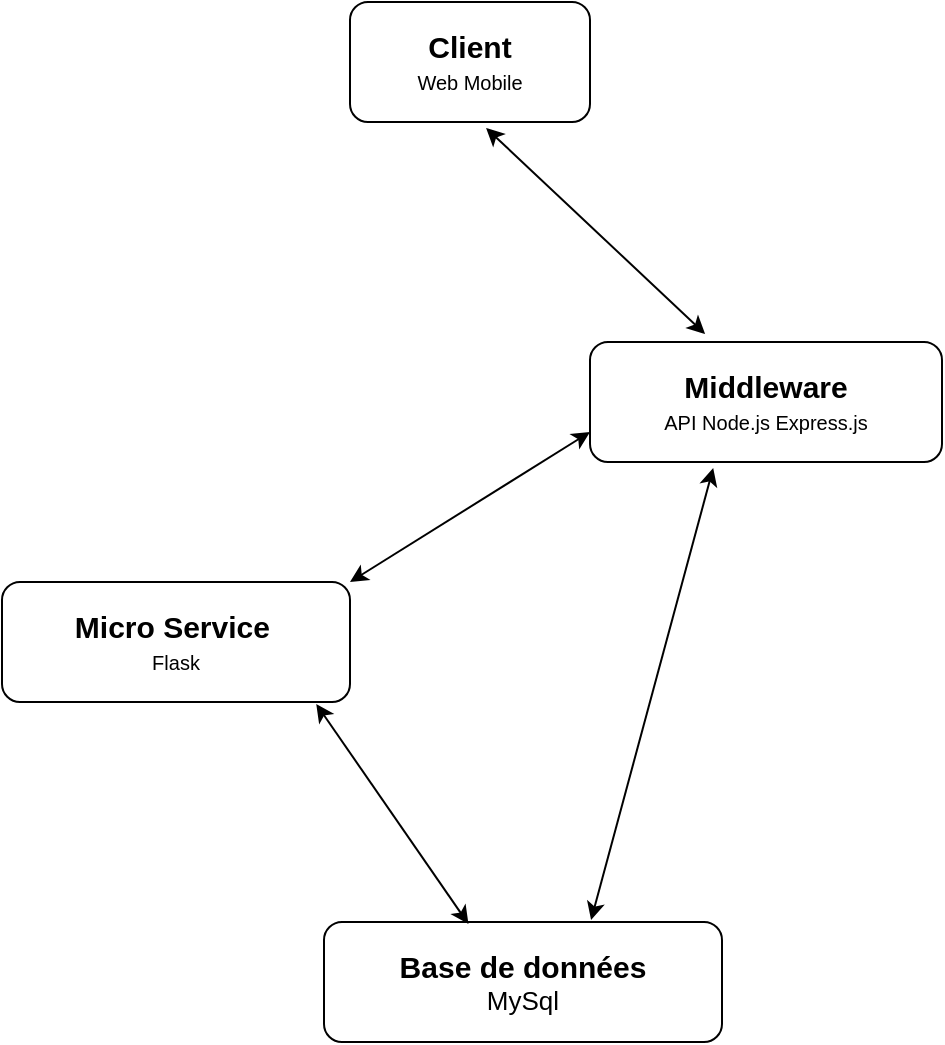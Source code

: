 <mxfile version="28.1.2">
  <diagram name="Page-1" id="Ff5sGYlRXg9JFFb1_6-Y">
    <mxGraphModel dx="1426" dy="840" grid="1" gridSize="10" guides="1" tooltips="1" connect="1" arrows="1" fold="1" page="1" pageScale="1" pageWidth="827" pageHeight="1169" math="0" shadow="0">
      <root>
        <mxCell id="0" />
        <mxCell id="1" parent="0" />
        <mxCell id="xnennw4C9AwpIxYKHwxC-1" value="&lt;font style=&quot;font-size: 15px;&quot;&gt;&lt;b&gt;Client&lt;/b&gt;&lt;/font&gt;&lt;div&gt;&lt;font style=&quot;font-size: 10px;&quot;&gt;Web Mobile&lt;/font&gt;&lt;/div&gt;" style="rounded=1;whiteSpace=wrap;html=1;fontSize=13;" vertex="1" parent="1">
          <mxGeometry x="354" y="140" width="120" height="60" as="geometry" />
        </mxCell>
        <mxCell id="xnennw4C9AwpIxYKHwxC-2" value="&lt;font style=&quot;font-size: 15px;&quot;&gt;&lt;b&gt;Middleware&lt;/b&gt;&lt;/font&gt;&lt;div&gt;&lt;font style=&quot;font-size: 10px;&quot;&gt;API Node.js Express.js&lt;/font&gt;&lt;/div&gt;" style="rounded=1;whiteSpace=wrap;html=1;fontSize=13;" vertex="1" parent="1">
          <mxGeometry x="474" y="310" width="176" height="60" as="geometry" />
        </mxCell>
        <mxCell id="xnennw4C9AwpIxYKHwxC-4" value="&lt;font style=&quot;font-size: 15px;&quot;&gt;&lt;b&gt;Micro Service&lt;/b&gt;&lt;/font&gt;&amp;nbsp;&lt;div&gt;&lt;font style=&quot;font-size: 10px;&quot;&gt;Flask&lt;/font&gt;&lt;/div&gt;" style="rounded=1;whiteSpace=wrap;html=1;fontSize=13;" vertex="1" parent="1">
          <mxGeometry x="180" y="430" width="174" height="60" as="geometry" />
        </mxCell>
        <mxCell id="xnennw4C9AwpIxYKHwxC-5" value="&lt;font style=&quot;font-size: 15px;&quot;&gt;&lt;b&gt;Base de données&lt;/b&gt;&lt;/font&gt;&lt;div&gt;MySql&lt;/div&gt;" style="rounded=1;whiteSpace=wrap;html=1;fontSize=13;" vertex="1" parent="1">
          <mxGeometry x="341" y="600" width="199" height="60" as="geometry" />
        </mxCell>
        <mxCell id="xnennw4C9AwpIxYKHwxC-6" value="" style="endArrow=classic;startArrow=classic;html=1;rounded=0;exitX=0.903;exitY=1.017;exitDx=0;exitDy=0;exitPerimeter=0;entryX=0.363;entryY=0.017;entryDx=0;entryDy=0;entryPerimeter=0;fontSize=13;" edge="1" parent="1" source="xnennw4C9AwpIxYKHwxC-4" target="xnennw4C9AwpIxYKHwxC-5">
          <mxGeometry width="50" height="50" relative="1" as="geometry">
            <mxPoint x="390" y="460" as="sourcePoint" />
            <mxPoint x="440" y="410" as="targetPoint" />
          </mxGeometry>
        </mxCell>
        <mxCell id="xnennw4C9AwpIxYKHwxC-7" value="" style="endArrow=classic;startArrow=classic;html=1;rounded=0;exitX=0.671;exitY=-0.017;exitDx=0;exitDy=0;exitPerimeter=0;entryX=0.35;entryY=1.05;entryDx=0;entryDy=0;entryPerimeter=0;fontSize=13;" edge="1" parent="1" source="xnennw4C9AwpIxYKHwxC-5" target="xnennw4C9AwpIxYKHwxC-2">
          <mxGeometry width="50" height="50" relative="1" as="geometry">
            <mxPoint x="390" y="460" as="sourcePoint" />
            <mxPoint x="440" y="410" as="targetPoint" />
          </mxGeometry>
        </mxCell>
        <mxCell id="xnennw4C9AwpIxYKHwxC-9" value="" style="endArrow=classic;startArrow=classic;html=1;rounded=0;entryX=0;entryY=0.75;entryDx=0;entryDy=0;exitX=1;exitY=0;exitDx=0;exitDy=0;fontSize=13;" edge="1" parent="1" source="xnennw4C9AwpIxYKHwxC-4" target="xnennw4C9AwpIxYKHwxC-2">
          <mxGeometry width="50" height="50" relative="1" as="geometry">
            <mxPoint x="350" y="410" as="sourcePoint" />
            <mxPoint x="420" y="380" as="targetPoint" />
          </mxGeometry>
        </mxCell>
        <mxCell id="xnennw4C9AwpIxYKHwxC-11" value="" style="endArrow=classic;startArrow=classic;html=1;rounded=0;exitX=0.567;exitY=1.05;exitDx=0;exitDy=0;exitPerimeter=0;entryX=0.327;entryY=-0.067;entryDx=0;entryDy=0;entryPerimeter=0;fontSize=13;" edge="1" parent="1" source="xnennw4C9AwpIxYKHwxC-1" target="xnennw4C9AwpIxYKHwxC-2">
          <mxGeometry width="50" height="50" relative="1" as="geometry">
            <mxPoint x="530" y="260" as="sourcePoint" />
            <mxPoint x="550" y="300" as="targetPoint" />
          </mxGeometry>
        </mxCell>
      </root>
    </mxGraphModel>
  </diagram>
</mxfile>

